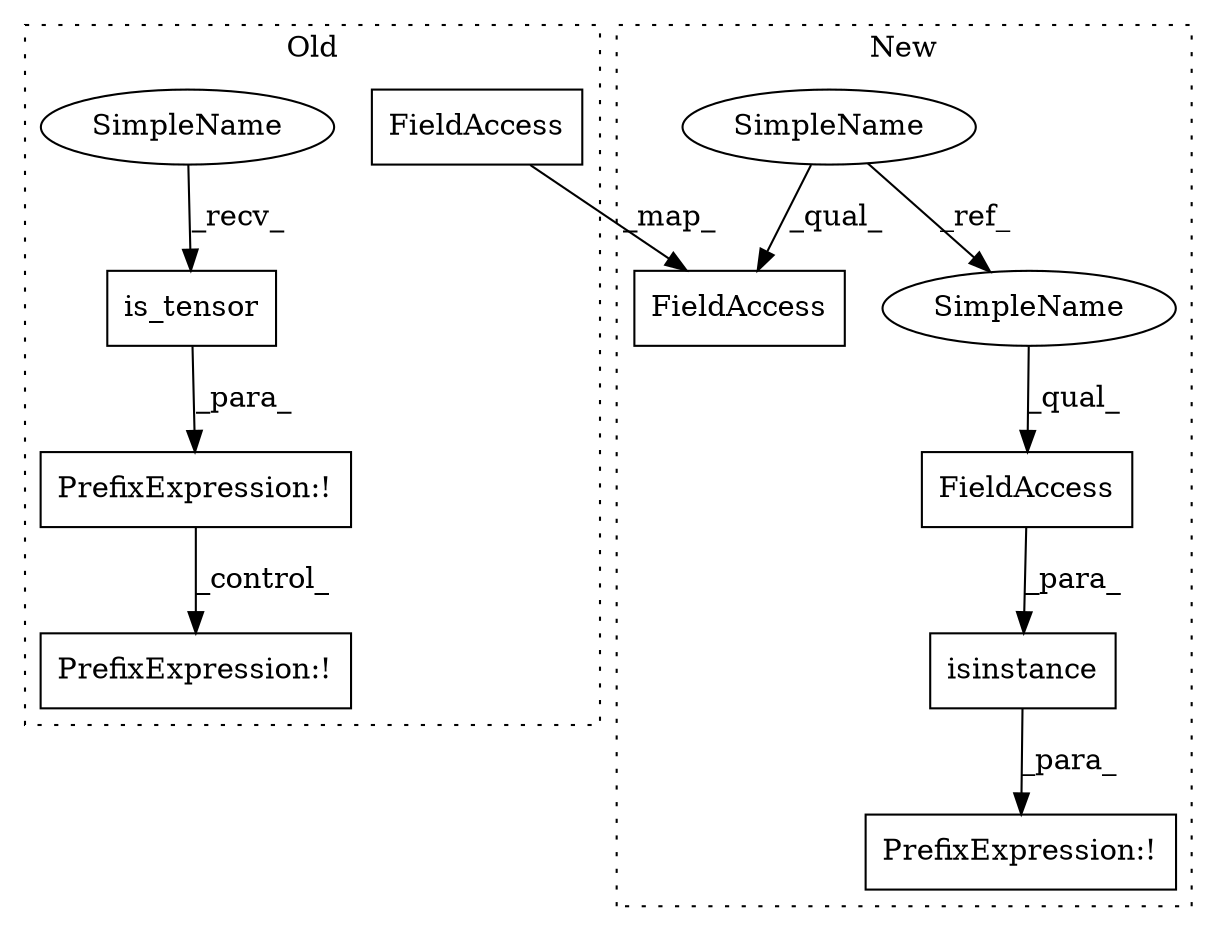 digraph G {
subgraph cluster0 {
1 [label="is_tensor" a="32" s="243,259" l="10,1" shape="box"];
4 [label="PrefixExpression:!" a="38" s="236" l="1" shape="box"];
6 [label="PrefixExpression:!" a="38" s="373" l="1" shape="box"];
9 [label="FieldAccess" a="22" s="1133" l="12" shape="box"];
11 [label="SimpleName" a="42" s="237" l="5" shape="ellipse"];
label = "Old";
style="dotted";
}
subgraph cluster1 {
2 [label="isinstance" a="32" s="257,290" l="11,1" shape="box"];
3 [label="FieldAccess" a="22" s="274" l="16" shape="box"];
5 [label="PrefixExpression:!" a="38" s="256" l="1" shape="box"];
7 [label="SimpleName" a="42" s="204" l="5" shape="ellipse"];
8 [label="FieldAccess" a="22" s="1086" l="12" shape="box"];
10 [label="SimpleName" a="42" s="274" l="5" shape="ellipse"];
label = "New";
style="dotted";
}
1 -> 4 [label="_para_"];
2 -> 5 [label="_para_"];
3 -> 2 [label="_para_"];
4 -> 6 [label="_control_"];
7 -> 8 [label="_qual_"];
7 -> 10 [label="_ref_"];
9 -> 8 [label="_map_"];
10 -> 3 [label="_qual_"];
11 -> 1 [label="_recv_"];
}